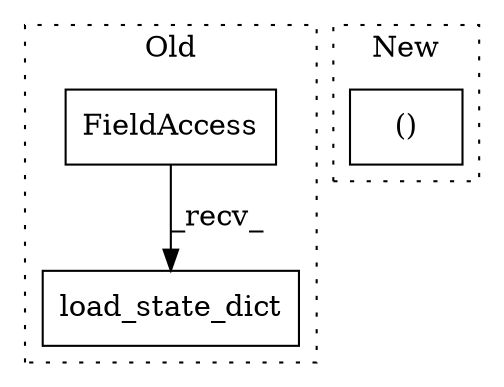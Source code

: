 digraph G {
subgraph cluster0 {
1 [label="load_state_dict" a="32" s="1341,1404" l="16,1" shape="box"];
3 [label="FieldAccess" a="22" s="1325" l="15" shape="box"];
label = "Old";
style="dotted";
}
subgraph cluster1 {
2 [label="()" a="106" s="1082" l="29" shape="box"];
label = "New";
style="dotted";
}
3 -> 1 [label="_recv_"];
}